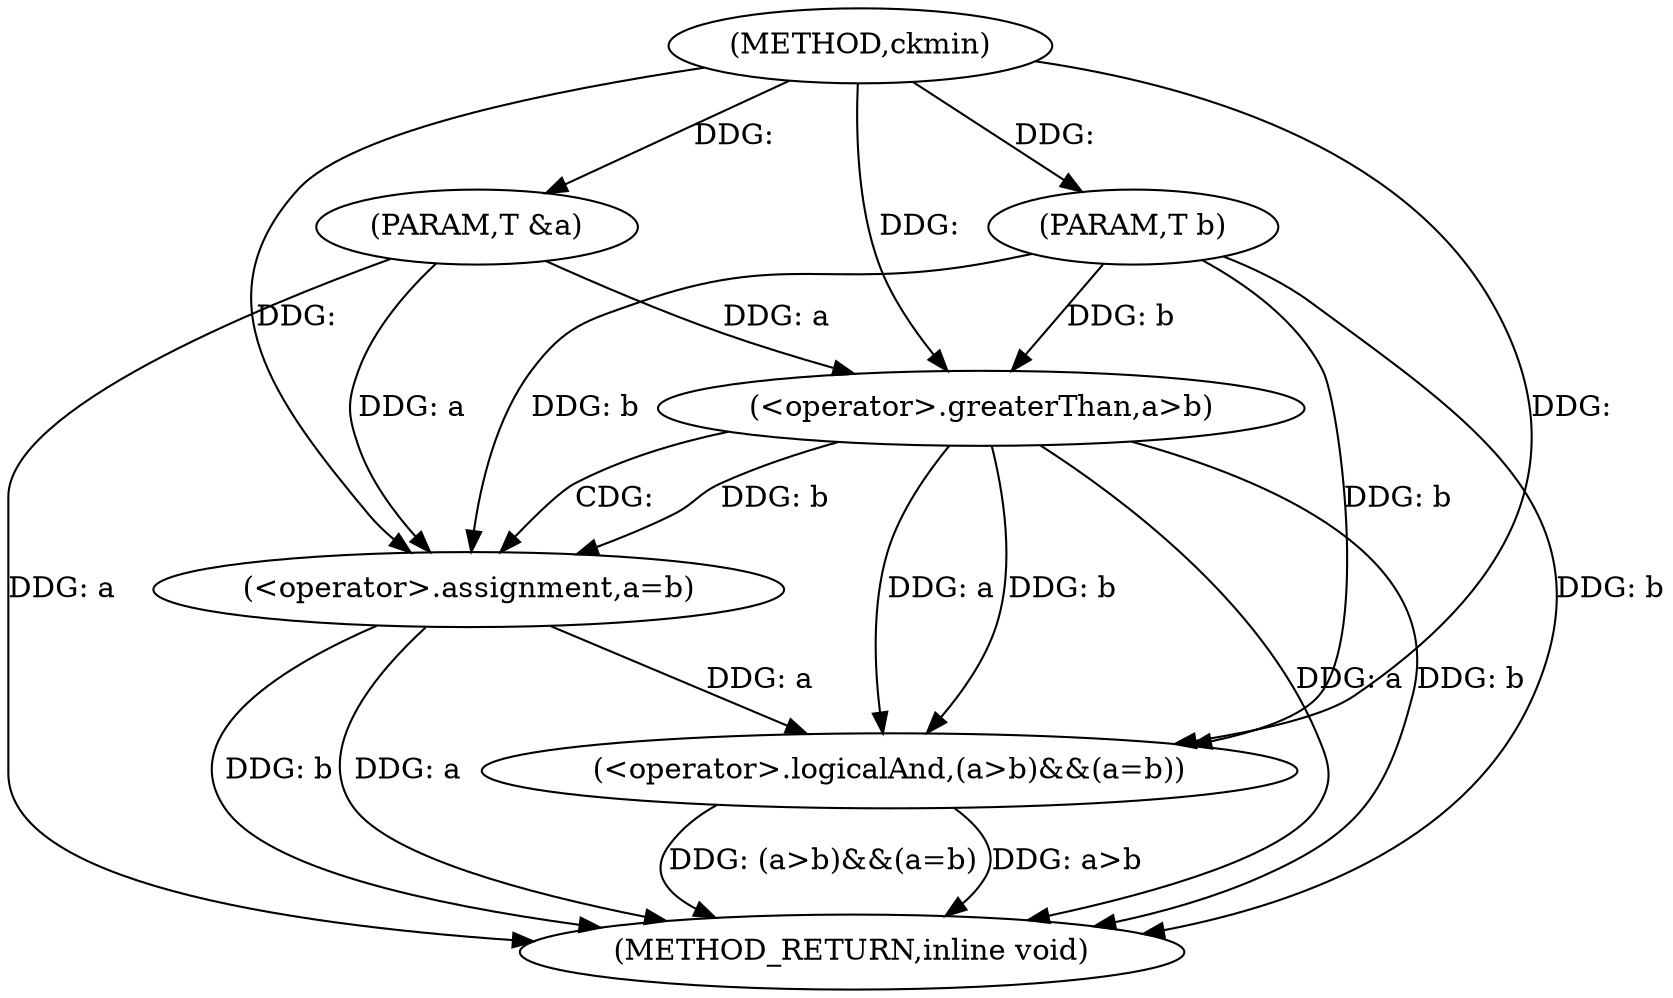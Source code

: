 digraph "ckmin" {  
"1000117" [label = "(METHOD,ckmin)" ]
"1000128" [label = "(METHOD_RETURN,inline void)" ]
"1000118" [label = "(PARAM,T &a)" ]
"1000119" [label = "(PARAM,T b)" ]
"1000121" [label = "(<operator>.logicalAnd,(a>b)&&(a=b))" ]
"1000122" [label = "(<operator>.greaterThan,a>b)" ]
"1000125" [label = "(<operator>.assignment,a=b)" ]
  "1000118" -> "1000128"  [ label = "DDG: a"] 
  "1000119" -> "1000128"  [ label = "DDG: b"] 
  "1000122" -> "1000128"  [ label = "DDG: a"] 
  "1000122" -> "1000128"  [ label = "DDG: b"] 
  "1000121" -> "1000128"  [ label = "DDG: a>b"] 
  "1000125" -> "1000128"  [ label = "DDG: a"] 
  "1000125" -> "1000128"  [ label = "DDG: b"] 
  "1000121" -> "1000128"  [ label = "DDG: (a>b)&&(a=b)"] 
  "1000117" -> "1000118"  [ label = "DDG: "] 
  "1000117" -> "1000119"  [ label = "DDG: "] 
  "1000122" -> "1000121"  [ label = "DDG: a"] 
  "1000122" -> "1000121"  [ label = "DDG: b"] 
  "1000125" -> "1000121"  [ label = "DDG: a"] 
  "1000119" -> "1000121"  [ label = "DDG: b"] 
  "1000117" -> "1000121"  [ label = "DDG: "] 
  "1000118" -> "1000122"  [ label = "DDG: a"] 
  "1000117" -> "1000122"  [ label = "DDG: "] 
  "1000119" -> "1000122"  [ label = "DDG: b"] 
  "1000118" -> "1000125"  [ label = "DDG: a"] 
  "1000117" -> "1000125"  [ label = "DDG: "] 
  "1000122" -> "1000125"  [ label = "DDG: b"] 
  "1000119" -> "1000125"  [ label = "DDG: b"] 
  "1000122" -> "1000125"  [ label = "CDG: "] 
}
